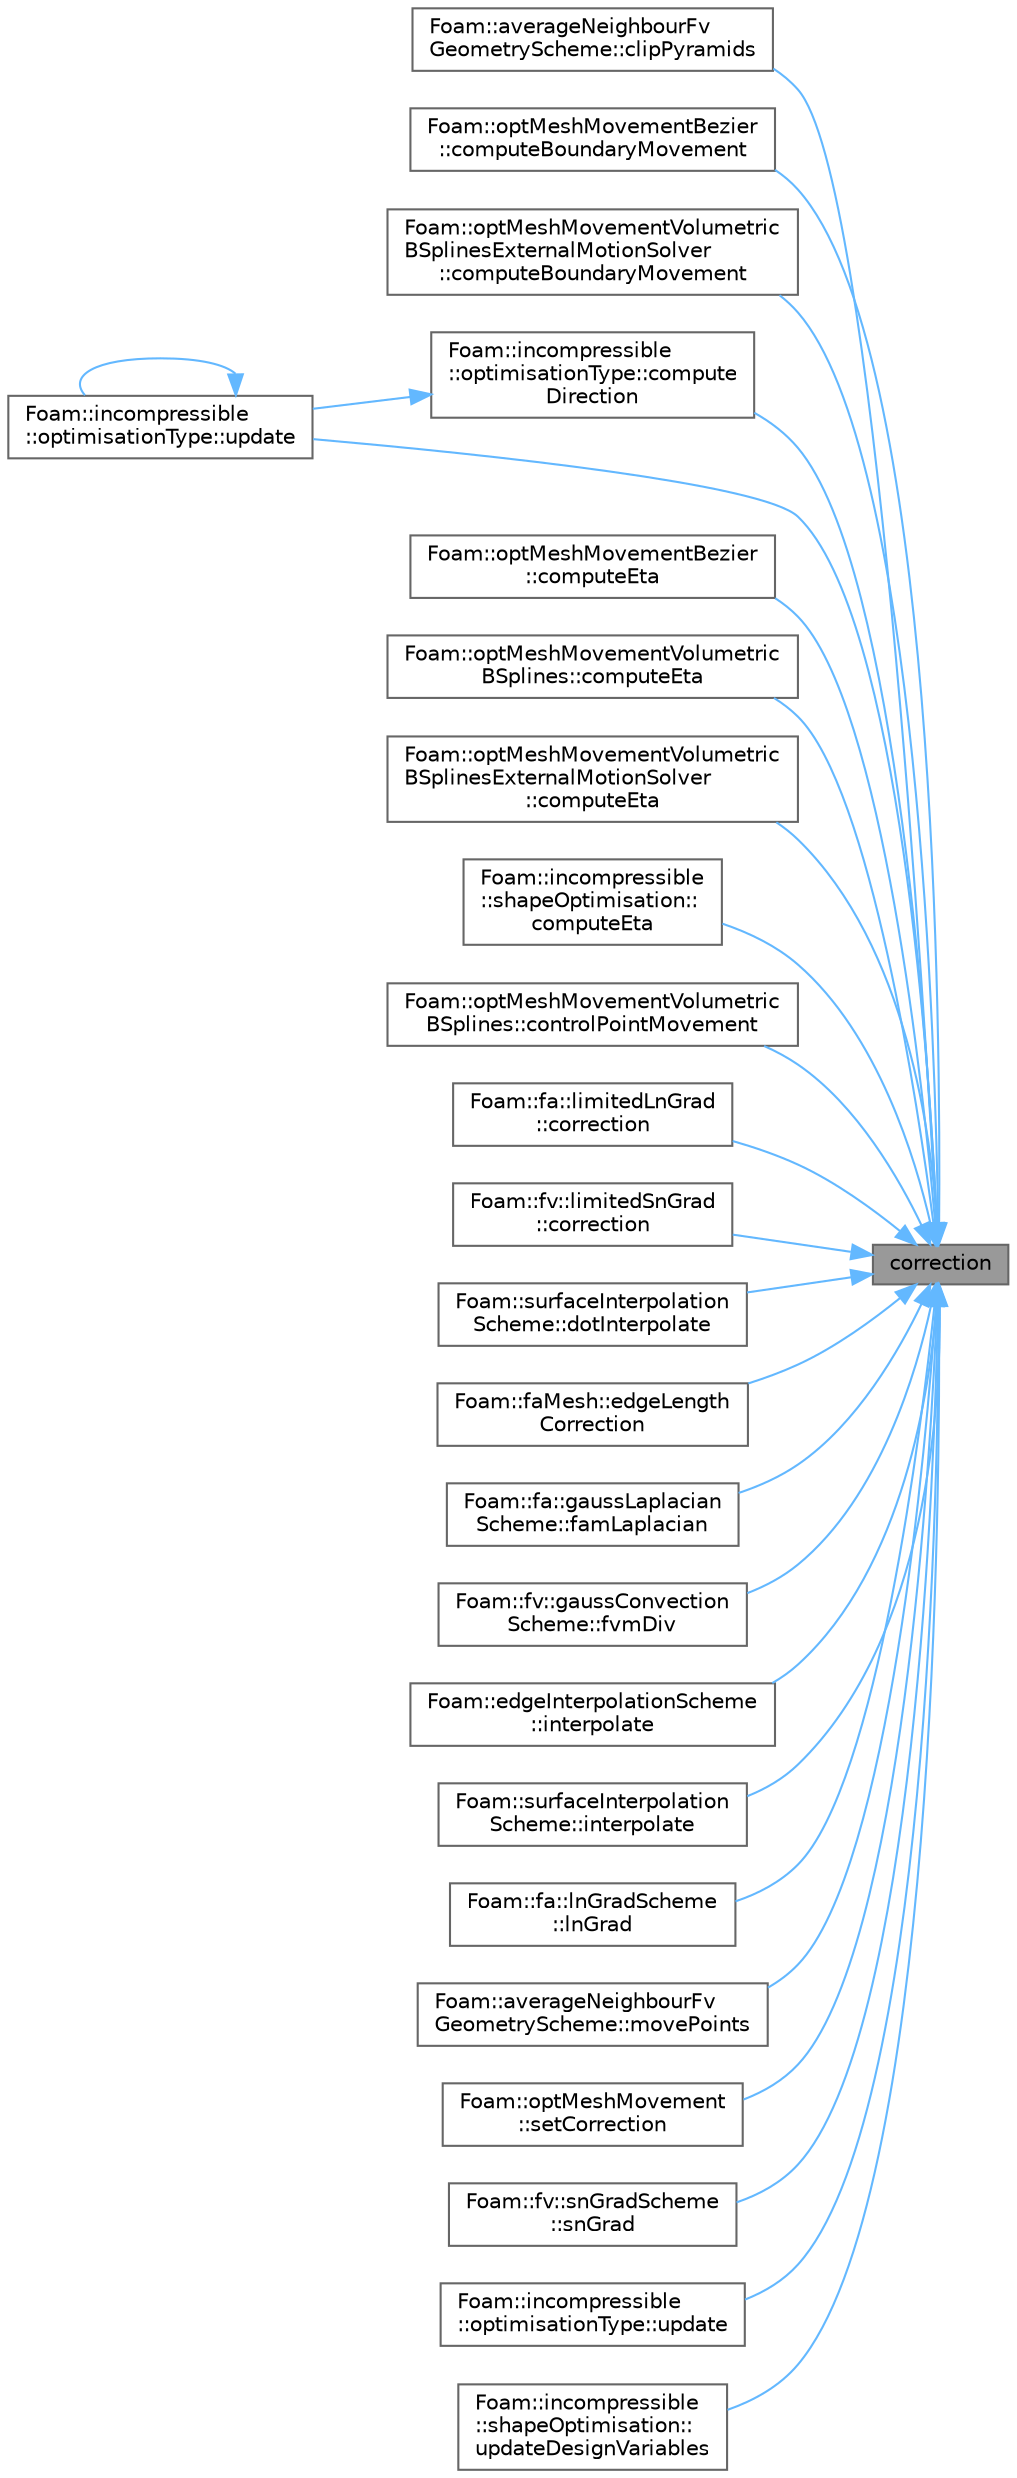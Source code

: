 digraph "correction"
{
 // LATEX_PDF_SIZE
  bgcolor="transparent";
  edge [fontname=Helvetica,fontsize=10,labelfontname=Helvetica,labelfontsize=10];
  node [fontname=Helvetica,fontsize=10,shape=box,height=0.2,width=0.4];
  rankdir="RL";
  Node1 [id="Node000001",label="correction",height=0.2,width=0.4,color="gray40", fillcolor="grey60", style="filled", fontcolor="black",tooltip=" "];
  Node1 -> Node2 [id="edge1_Node000001_Node000002",dir="back",color="steelblue1",style="solid",tooltip=" "];
  Node2 [id="Node000002",label="Foam::averageNeighbourFv\lGeometryScheme::clipPyramids",height=0.2,width=0.4,color="grey40", fillcolor="white", style="filled",URL="$classFoam_1_1averageNeighbourFvGeometryScheme.html#aee6a6c7a05f84a4bdf65039239015371",tooltip=" "];
  Node1 -> Node3 [id="edge2_Node000001_Node000003",dir="back",color="steelblue1",style="solid",tooltip=" "];
  Node3 [id="Node000003",label="Foam::optMeshMovementBezier\l::computeBoundaryMovement",height=0.2,width=0.4,color="grey40", fillcolor="white", style="filled",URL="$classFoam_1_1optMeshMovementBezier.html#a716d313e06c54f3aa568626604aa74eb",tooltip=" "];
  Node1 -> Node4 [id="edge3_Node000001_Node000004",dir="back",color="steelblue1",style="solid",tooltip=" "];
  Node4 [id="Node000004",label="Foam::optMeshMovementVolumetric\lBSplinesExternalMotionSolver\l::computeBoundaryMovement",height=0.2,width=0.4,color="grey40", fillcolor="white", style="filled",URL="$classFoam_1_1optMeshMovementVolumetricBSplinesExternalMotionSolver.html#a716d313e06c54f3aa568626604aa74eb",tooltip=" "];
  Node1 -> Node5 [id="edge4_Node000001_Node000005",dir="back",color="steelblue1",style="solid",tooltip=" "];
  Node5 [id="Node000005",label="Foam::incompressible\l::optimisationType::compute\lDirection",height=0.2,width=0.4,color="grey40", fillcolor="white", style="filled",URL="$classFoam_1_1incompressible_1_1optimisationType.html#a48e503c68dfff027d3d6679c189a5c4a",tooltip=" "];
  Node5 -> Node6 [id="edge5_Node000005_Node000006",dir="back",color="steelblue1",style="solid",tooltip=" "];
  Node6 [id="Node000006",label="Foam::incompressible\l::optimisationType::update",height=0.2,width=0.4,color="grey40", fillcolor="white", style="filled",URL="$classFoam_1_1incompressible_1_1optimisationType.html#ac5c54df7ed3b930268c8d7752c101725",tooltip=" "];
  Node6 -> Node6 [id="edge6_Node000006_Node000006",dir="back",color="steelblue1",style="solid",tooltip=" "];
  Node1 -> Node7 [id="edge7_Node000001_Node000007",dir="back",color="steelblue1",style="solid",tooltip=" "];
  Node7 [id="Node000007",label="Foam::optMeshMovementBezier\l::computeEta",height=0.2,width=0.4,color="grey40", fillcolor="white", style="filled",URL="$classFoam_1_1optMeshMovementBezier.html#ac62e52cd37a28a19983993850f02b7e5",tooltip=" "];
  Node1 -> Node8 [id="edge8_Node000001_Node000008",dir="back",color="steelblue1",style="solid",tooltip=" "];
  Node8 [id="Node000008",label="Foam::optMeshMovementVolumetric\lBSplines::computeEta",height=0.2,width=0.4,color="grey40", fillcolor="white", style="filled",URL="$classFoam_1_1optMeshMovementVolumetricBSplines.html#ac62e52cd37a28a19983993850f02b7e5",tooltip=" "];
  Node1 -> Node9 [id="edge9_Node000001_Node000009",dir="back",color="steelblue1",style="solid",tooltip=" "];
  Node9 [id="Node000009",label="Foam::optMeshMovementVolumetric\lBSplinesExternalMotionSolver\l::computeEta",height=0.2,width=0.4,color="grey40", fillcolor="white", style="filled",URL="$classFoam_1_1optMeshMovementVolumetricBSplinesExternalMotionSolver.html#ac62e52cd37a28a19983993850f02b7e5",tooltip=" "];
  Node1 -> Node10 [id="edge10_Node000001_Node000010",dir="back",color="steelblue1",style="solid",tooltip=" "];
  Node10 [id="Node000010",label="Foam::incompressible\l::shapeOptimisation::\lcomputeEta",height=0.2,width=0.4,color="grey40", fillcolor="white", style="filled",URL="$classFoam_1_1incompressible_1_1shapeOptimisation.html#a3d0766367fbac2708633057847b6e569",tooltip=" "];
  Node1 -> Node11 [id="edge11_Node000001_Node000011",dir="back",color="steelblue1",style="solid",tooltip=" "];
  Node11 [id="Node000011",label="Foam::optMeshMovementVolumetric\lBSplines::controlPointMovement",height=0.2,width=0.4,color="grey40", fillcolor="white", style="filled",URL="$classFoam_1_1optMeshMovementVolumetricBSplines.html#a815b43073eea894f4502f744e3da7647",tooltip=" "];
  Node1 -> Node12 [id="edge12_Node000001_Node000012",dir="back",color="steelblue1",style="solid",tooltip=" "];
  Node12 [id="Node000012",label="Foam::fa::limitedLnGrad\l::correction",height=0.2,width=0.4,color="grey40", fillcolor="white", style="filled",URL="$classFoam_1_1fa_1_1limitedLnGrad.html#a0226f0ea607e8a71157a9be54665374e",tooltip=" "];
  Node1 -> Node13 [id="edge13_Node000001_Node000013",dir="back",color="steelblue1",style="solid",tooltip=" "];
  Node13 [id="Node000013",label="Foam::fv::limitedSnGrad\l::correction",height=0.2,width=0.4,color="grey40", fillcolor="white", style="filled",URL="$classFoam_1_1fv_1_1limitedSnGrad.html#ab85727e995470e7484f0dec7544b1e4d",tooltip=" "];
  Node1 -> Node14 [id="edge14_Node000001_Node000014",dir="back",color="steelblue1",style="solid",tooltip=" "];
  Node14 [id="Node000014",label="Foam::surfaceInterpolation\lScheme::dotInterpolate",height=0.2,width=0.4,color="grey40", fillcolor="white", style="filled",URL="$classFoam_1_1surfaceInterpolationScheme.html#a61c1a1ef8a8681979c3c3f52789c9088",tooltip=" "];
  Node1 -> Node15 [id="edge15_Node000001_Node000015",dir="back",color="steelblue1",style="solid",tooltip=" "];
  Node15 [id="Node000015",label="Foam::faMesh::edgeLength\lCorrection",height=0.2,width=0.4,color="grey40", fillcolor="white", style="filled",URL="$classFoam_1_1faMesh.html#a9a74e248e1770cc15ca794ce4c1c1e9b",tooltip=" "];
  Node1 -> Node16 [id="edge16_Node000001_Node000016",dir="back",color="steelblue1",style="solid",tooltip=" "];
  Node16 [id="Node000016",label="Foam::fa::gaussLaplacian\lScheme::famLaplacian",height=0.2,width=0.4,color="grey40", fillcolor="white", style="filled",URL="$classFoam_1_1fa_1_1gaussLaplacianScheme.html#aa510c1ff0c3aaed2f0d1c9eb1c22efa0",tooltip=" "];
  Node1 -> Node17 [id="edge17_Node000001_Node000017",dir="back",color="steelblue1",style="solid",tooltip=" "];
  Node17 [id="Node000017",label="Foam::fv::gaussConvection\lScheme::fvmDiv",height=0.2,width=0.4,color="grey40", fillcolor="white", style="filled",URL="$classFoam_1_1fv_1_1gaussConvectionScheme.html#ad6edbed7fbf0c42fcc63dee2f3ee3bf3",tooltip=" "];
  Node1 -> Node18 [id="edge18_Node000001_Node000018",dir="back",color="steelblue1",style="solid",tooltip=" "];
  Node18 [id="Node000018",label="Foam::edgeInterpolationScheme\l::interpolate",height=0.2,width=0.4,color="grey40", fillcolor="white", style="filled",URL="$classFoam_1_1edgeInterpolationScheme.html#a68e1f18efd69ed0391c544be238040d1",tooltip=" "];
  Node1 -> Node19 [id="edge19_Node000001_Node000019",dir="back",color="steelblue1",style="solid",tooltip=" "];
  Node19 [id="Node000019",label="Foam::surfaceInterpolation\lScheme::interpolate",height=0.2,width=0.4,color="grey40", fillcolor="white", style="filled",URL="$classFoam_1_1surfaceInterpolationScheme.html#ad75ffafe9bb3deab0602060b7b4e0e4b",tooltip=" "];
  Node1 -> Node20 [id="edge20_Node000001_Node000020",dir="back",color="steelblue1",style="solid",tooltip=" "];
  Node20 [id="Node000020",label="Foam::fa::lnGradScheme\l::lnGrad",height=0.2,width=0.4,color="grey40", fillcolor="white", style="filled",URL="$classFoam_1_1fa_1_1lnGradScheme.html#a00fb7c4a0870489b05df0dbd878dc00c",tooltip=" "];
  Node1 -> Node21 [id="edge21_Node000001_Node000021",dir="back",color="steelblue1",style="solid",tooltip=" "];
  Node21 [id="Node000021",label="Foam::averageNeighbourFv\lGeometryScheme::movePoints",height=0.2,width=0.4,color="grey40", fillcolor="white", style="filled",URL="$classFoam_1_1averageNeighbourFvGeometryScheme.html#a6515a3b20e9603401422337166c347f2",tooltip=" "];
  Node1 -> Node22 [id="edge22_Node000001_Node000022",dir="back",color="steelblue1",style="solid",tooltip=" "];
  Node22 [id="Node000022",label="Foam::optMeshMovement\l::setCorrection",height=0.2,width=0.4,color="grey40", fillcolor="white", style="filled",URL="$classFoam_1_1optMeshMovement.html#a25070a22b286cf7154099c956996203f",tooltip=" "];
  Node1 -> Node23 [id="edge23_Node000001_Node000023",dir="back",color="steelblue1",style="solid",tooltip=" "];
  Node23 [id="Node000023",label="Foam::fv::snGradScheme\l::snGrad",height=0.2,width=0.4,color="grey40", fillcolor="white", style="filled",URL="$classFoam_1_1fv_1_1snGradScheme.html#ada2eaadda6572f03376ad9c302954366",tooltip=" "];
  Node1 -> Node6 [id="edge24_Node000001_Node000006",dir="back",color="steelblue1",style="solid",tooltip=" "];
  Node1 -> Node24 [id="edge25_Node000001_Node000024",dir="back",color="steelblue1",style="solid",tooltip=" "];
  Node24 [id="Node000024",label="Foam::incompressible\l::optimisationType::update",height=0.2,width=0.4,color="grey40", fillcolor="white", style="filled",URL="$classFoam_1_1incompressible_1_1optimisationType.html#a03406b6e854169a5e2016e5e64310720",tooltip=" "];
  Node1 -> Node25 [id="edge26_Node000001_Node000025",dir="back",color="steelblue1",style="solid",tooltip=" "];
  Node25 [id="Node000025",label="Foam::incompressible\l::shapeOptimisation::\lupdateDesignVariables",height=0.2,width=0.4,color="grey40", fillcolor="white", style="filled",URL="$classFoam_1_1incompressible_1_1shapeOptimisation.html#a8fdb3cdc09b3dabd422edff96a12b46c",tooltip=" "];
}
